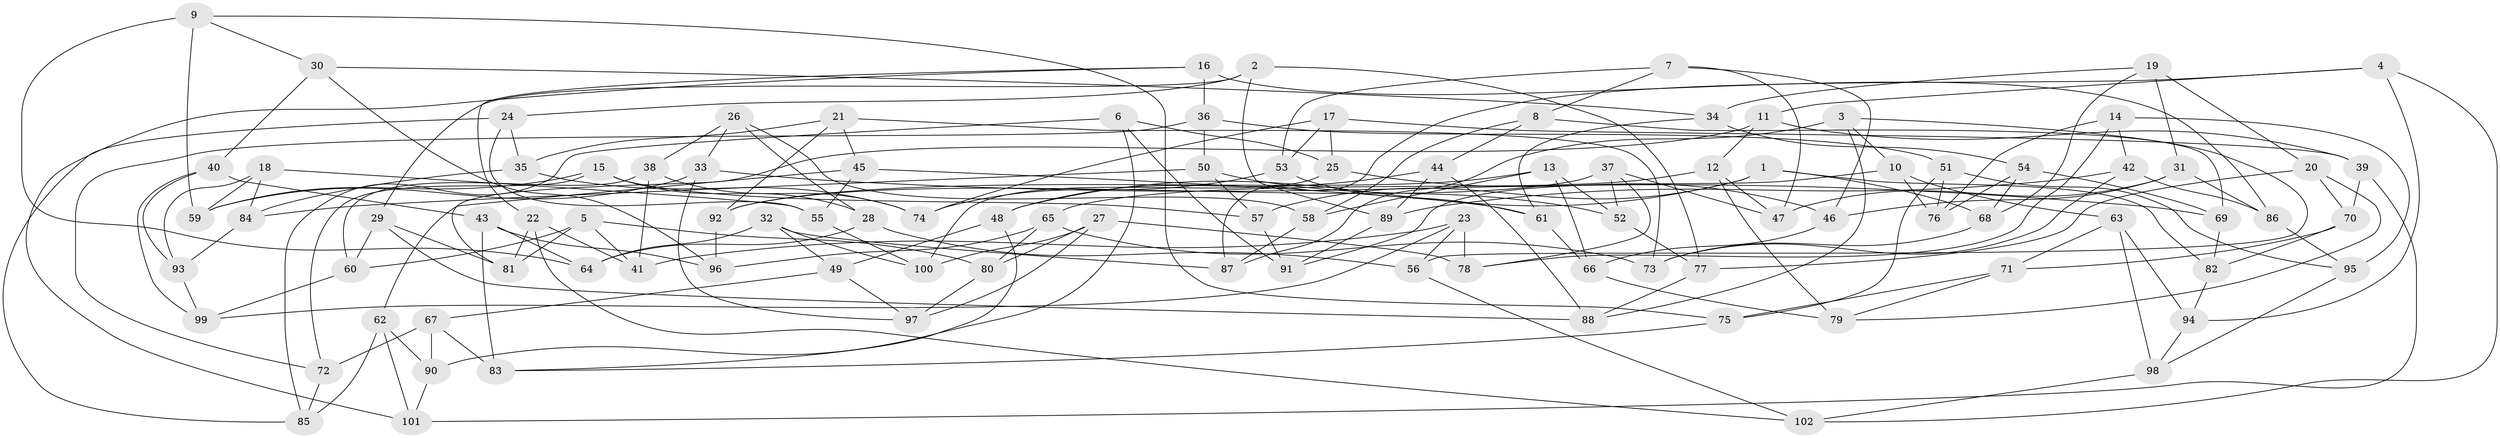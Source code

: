 // coarse degree distribution, {4: 0.39215686274509803, 5: 0.27450980392156865, 6: 0.0784313725490196, 3: 0.0784313725490196, 8: 0.0392156862745098, 7: 0.058823529411764705, 12: 0.0196078431372549, 10: 0.0196078431372549, 9: 0.0196078431372549, 2: 0.0196078431372549}
// Generated by graph-tools (version 1.1) at 2025/02/03/04/25 22:02:04]
// undirected, 102 vertices, 204 edges
graph export_dot {
graph [start="1"]
  node [color=gray90,style=filled];
  1;
  2;
  3;
  4;
  5;
  6;
  7;
  8;
  9;
  10;
  11;
  12;
  13;
  14;
  15;
  16;
  17;
  18;
  19;
  20;
  21;
  22;
  23;
  24;
  25;
  26;
  27;
  28;
  29;
  30;
  31;
  32;
  33;
  34;
  35;
  36;
  37;
  38;
  39;
  40;
  41;
  42;
  43;
  44;
  45;
  46;
  47;
  48;
  49;
  50;
  51;
  52;
  53;
  54;
  55;
  56;
  57;
  58;
  59;
  60;
  61;
  62;
  63;
  64;
  65;
  66;
  67;
  68;
  69;
  70;
  71;
  72;
  73;
  74;
  75;
  76;
  77;
  78;
  79;
  80;
  81;
  82;
  83;
  84;
  85;
  86;
  87;
  88;
  89;
  90;
  91;
  92;
  93;
  94;
  95;
  96;
  97;
  98;
  99;
  100;
  101;
  102;
  1 -- 48;
  1 -- 68;
  1 -- 57;
  1 -- 82;
  2 -- 77;
  2 -- 24;
  2 -- 89;
  2 -- 29;
  3 -- 10;
  3 -- 56;
  3 -- 88;
  3 -- 87;
  4 -- 102;
  4 -- 94;
  4 -- 11;
  4 -- 87;
  5 -- 81;
  5 -- 80;
  5 -- 60;
  5 -- 41;
  6 -- 91;
  6 -- 25;
  6 -- 85;
  6 -- 90;
  7 -- 8;
  7 -- 53;
  7 -- 46;
  7 -- 47;
  8 -- 44;
  8 -- 58;
  8 -- 69;
  9 -- 64;
  9 -- 59;
  9 -- 75;
  9 -- 30;
  10 -- 76;
  10 -- 63;
  10 -- 91;
  11 -- 12;
  11 -- 39;
  11 -- 81;
  12 -- 79;
  12 -- 47;
  12 -- 65;
  13 -- 66;
  13 -- 52;
  13 -- 92;
  13 -- 58;
  14 -- 95;
  14 -- 76;
  14 -- 42;
  14 -- 78;
  15 -- 57;
  15 -- 72;
  15 -- 59;
  15 -- 28;
  16 -- 36;
  16 -- 101;
  16 -- 22;
  16 -- 86;
  17 -- 25;
  17 -- 53;
  17 -- 39;
  17 -- 74;
  18 -- 84;
  18 -- 93;
  18 -- 59;
  18 -- 55;
  19 -- 20;
  19 -- 68;
  19 -- 34;
  19 -- 31;
  20 -- 79;
  20 -- 70;
  20 -- 77;
  21 -- 35;
  21 -- 45;
  21 -- 73;
  21 -- 92;
  22 -- 102;
  22 -- 81;
  22 -- 41;
  23 -- 56;
  23 -- 41;
  23 -- 78;
  23 -- 99;
  24 -- 35;
  24 -- 85;
  24 -- 55;
  25 -- 100;
  25 -- 46;
  26 -- 28;
  26 -- 38;
  26 -- 58;
  26 -- 33;
  27 -- 80;
  27 -- 78;
  27 -- 100;
  27 -- 97;
  28 -- 56;
  28 -- 64;
  29 -- 81;
  29 -- 88;
  29 -- 60;
  30 -- 34;
  30 -- 96;
  30 -- 40;
  31 -- 46;
  31 -- 86;
  31 -- 47;
  32 -- 64;
  32 -- 49;
  32 -- 100;
  32 -- 87;
  33 -- 97;
  33 -- 69;
  33 -- 59;
  34 -- 54;
  34 -- 61;
  35 -- 84;
  35 -- 74;
  36 -- 72;
  36 -- 51;
  36 -- 50;
  37 -- 47;
  37 -- 78;
  37 -- 52;
  37 -- 92;
  38 -- 74;
  38 -- 60;
  38 -- 41;
  39 -- 101;
  39 -- 70;
  40 -- 43;
  40 -- 93;
  40 -- 99;
  42 -- 89;
  42 -- 73;
  42 -- 86;
  43 -- 96;
  43 -- 64;
  43 -- 83;
  44 -- 88;
  44 -- 48;
  44 -- 89;
  45 -- 55;
  45 -- 62;
  45 -- 61;
  46 -- 66;
  48 -- 49;
  48 -- 83;
  49 -- 97;
  49 -- 67;
  50 -- 57;
  50 -- 52;
  50 -- 84;
  51 -- 95;
  51 -- 76;
  51 -- 75;
  52 -- 77;
  53 -- 74;
  53 -- 61;
  54 -- 76;
  54 -- 69;
  54 -- 68;
  55 -- 100;
  56 -- 102;
  57 -- 91;
  58 -- 87;
  60 -- 99;
  61 -- 66;
  62 -- 90;
  62 -- 85;
  62 -- 101;
  63 -- 98;
  63 -- 71;
  63 -- 94;
  65 -- 96;
  65 -- 80;
  65 -- 73;
  66 -- 79;
  67 -- 72;
  67 -- 90;
  67 -- 83;
  68 -- 73;
  69 -- 82;
  70 -- 71;
  70 -- 82;
  71 -- 79;
  71 -- 75;
  72 -- 85;
  75 -- 83;
  77 -- 88;
  80 -- 97;
  82 -- 94;
  84 -- 93;
  86 -- 95;
  89 -- 91;
  90 -- 101;
  92 -- 96;
  93 -- 99;
  94 -- 98;
  95 -- 98;
  98 -- 102;
}
